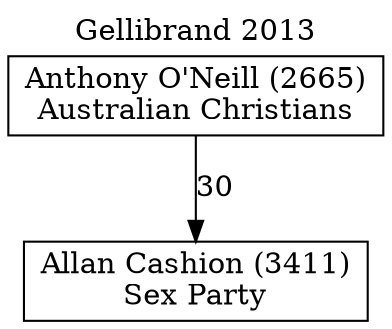 // House preference flow
digraph "Allan Cashion (3411)_Gellibrand_2013" {
	graph [label="Gellibrand 2013" labelloc=t mclimit=10]
	node [shape=box]
	"Allan Cashion (3411)" [label="Allan Cashion (3411)
Sex Party"]
	"Anthony O'Neill (2665)" [label="Anthony O'Neill (2665)
Australian Christians"]
	"Anthony O'Neill (2665)" -> "Allan Cashion (3411)" [label=30]
}
